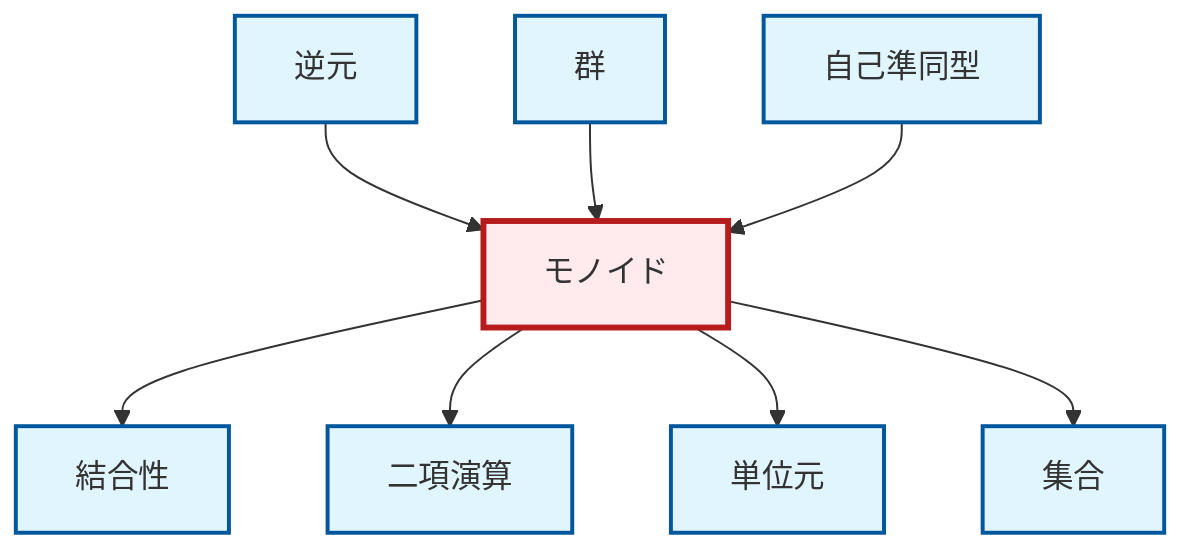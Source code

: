graph TD
    classDef definition fill:#e1f5fe,stroke:#01579b,stroke-width:2px
    classDef theorem fill:#f3e5f5,stroke:#4a148c,stroke-width:2px
    classDef axiom fill:#fff3e0,stroke:#e65100,stroke-width:2px
    classDef example fill:#e8f5e9,stroke:#1b5e20,stroke-width:2px
    classDef current fill:#ffebee,stroke:#b71c1c,stroke-width:3px
    def-associativity["結合性"]:::definition
    def-identity-element["単位元"]:::definition
    def-inverse-element["逆元"]:::definition
    def-set["集合"]:::definition
    def-group["群"]:::definition
    def-binary-operation["二項演算"]:::definition
    def-endomorphism["自己準同型"]:::definition
    def-monoid["モノイド"]:::definition
    def-monoid --> def-associativity
    def-inverse-element --> def-monoid
    def-group --> def-monoid
    def-monoid --> def-binary-operation
    def-monoid --> def-identity-element
    def-monoid --> def-set
    def-endomorphism --> def-monoid
    class def-monoid current
